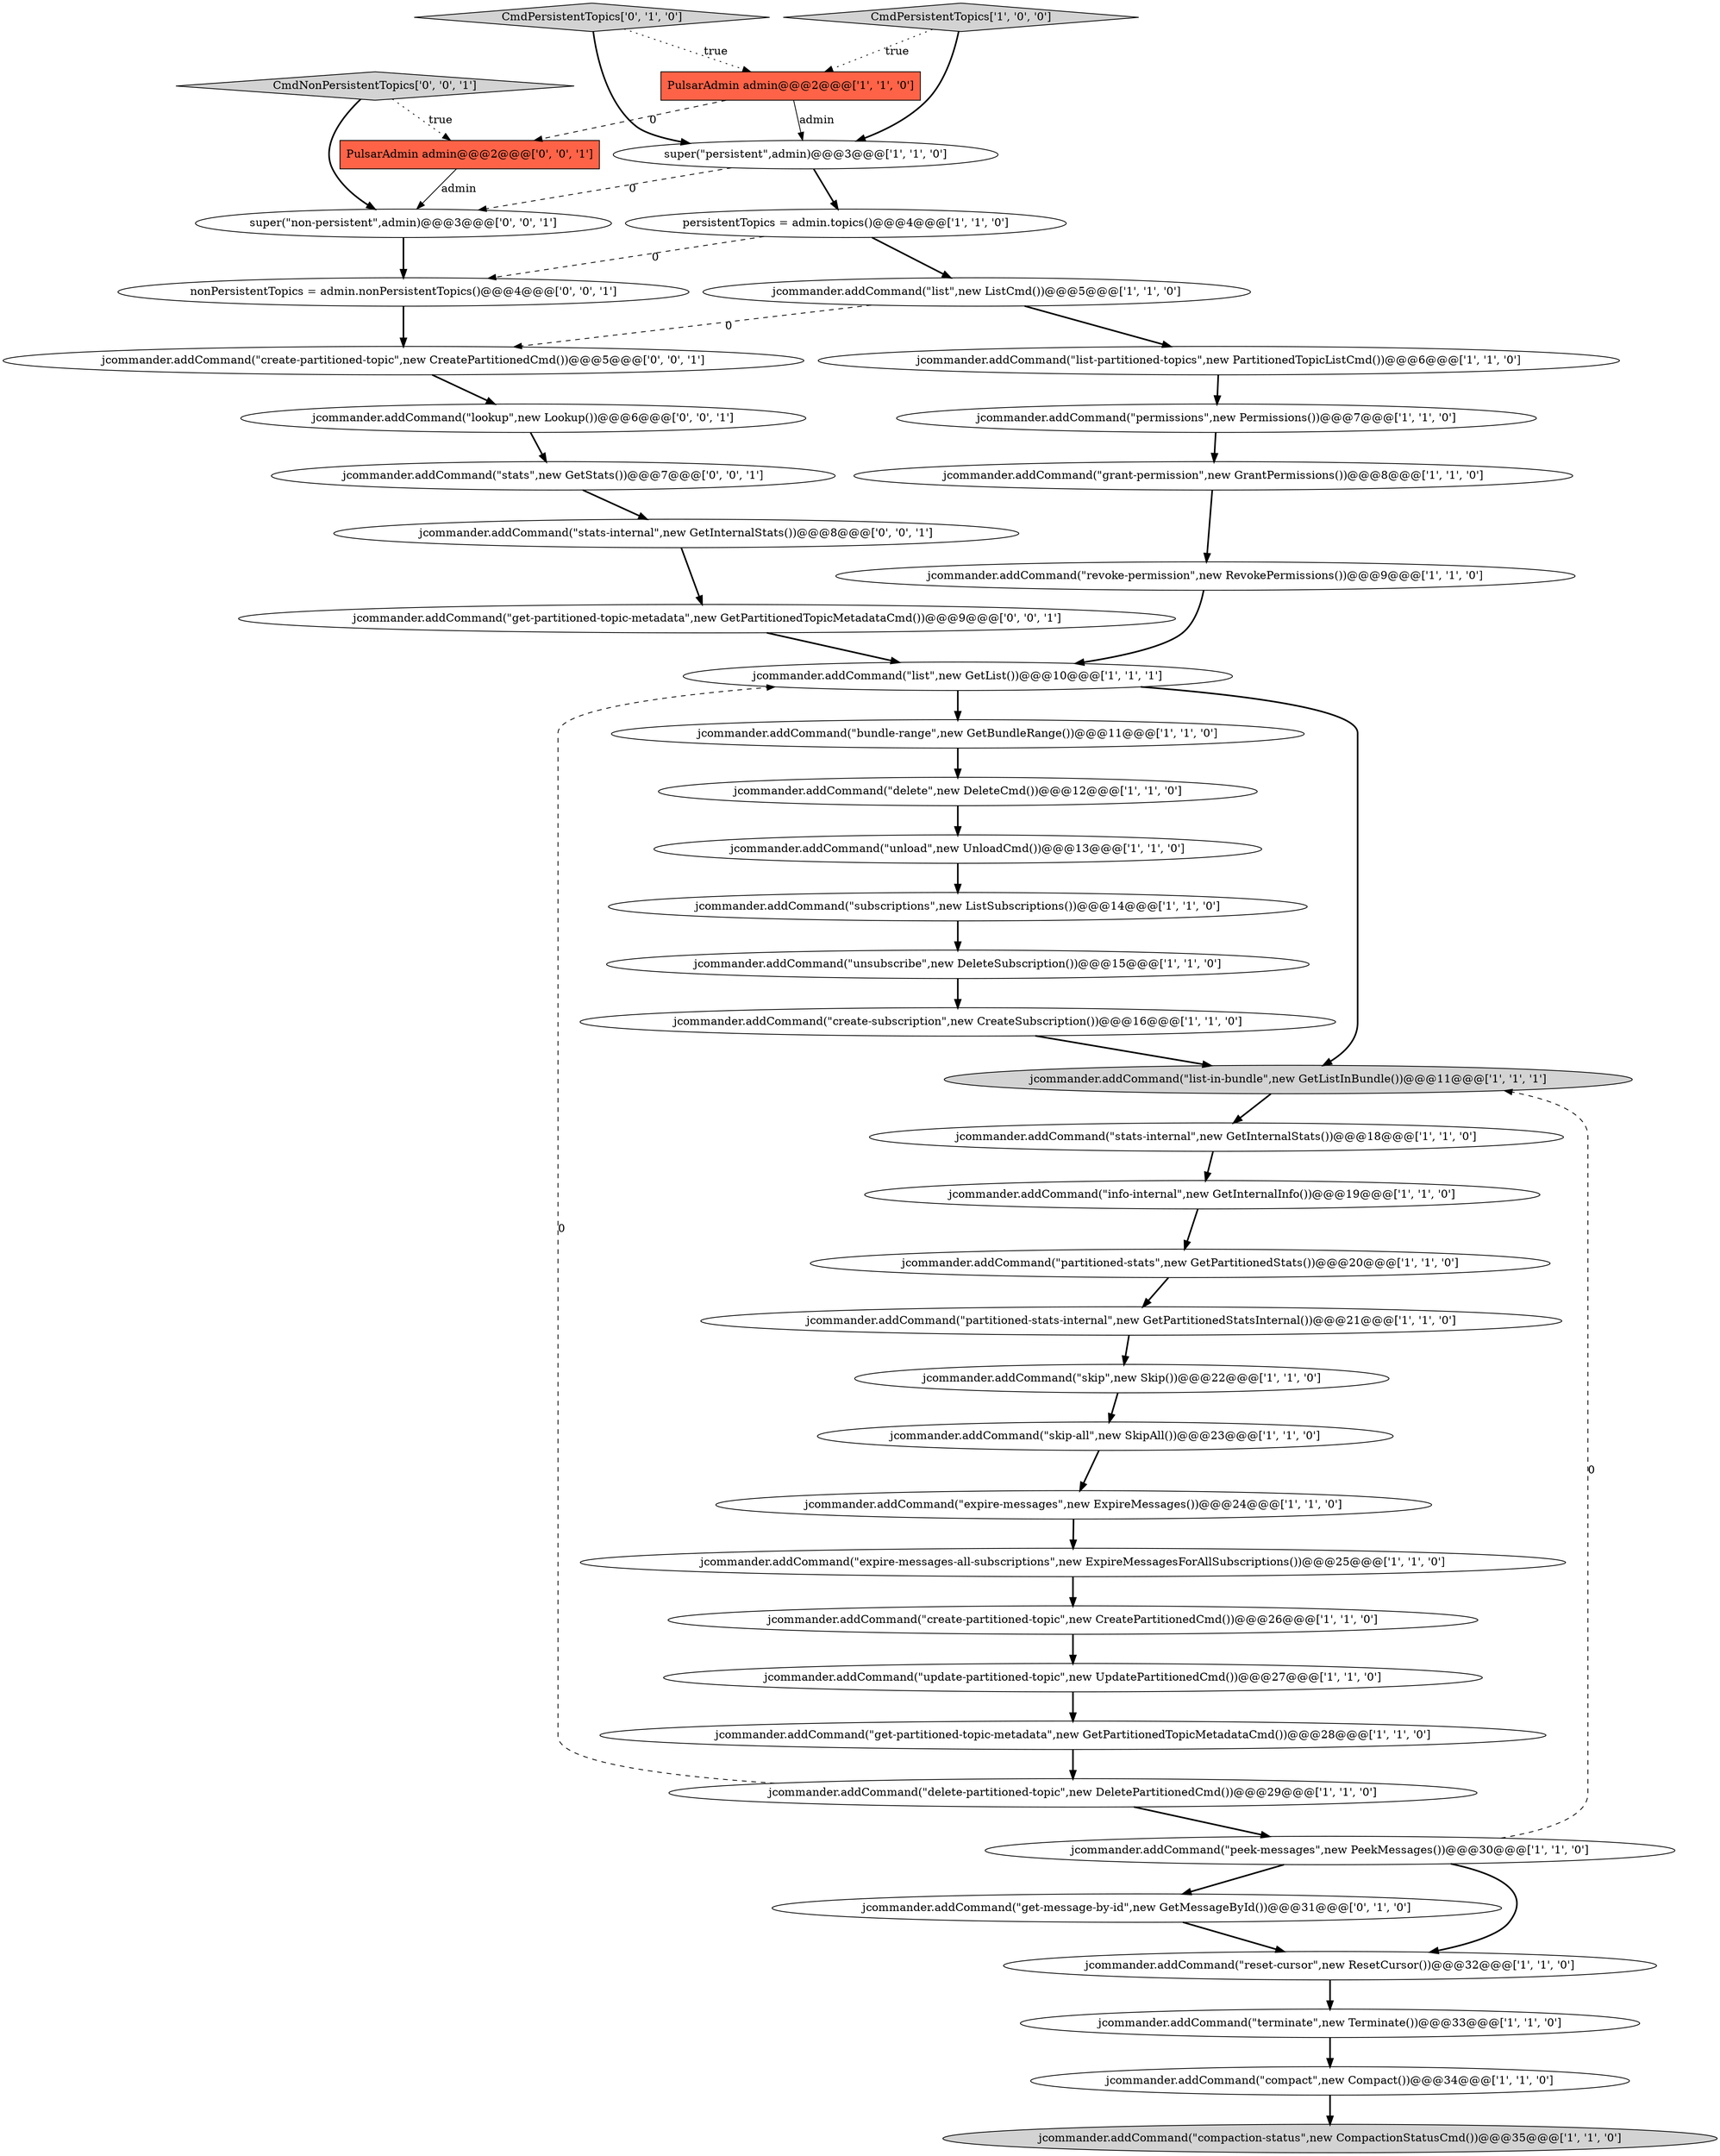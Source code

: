 digraph {
10 [style = filled, label = "jcommander.addCommand(\"list-partitioned-topics\",new PartitionedTopicListCmd())@@@6@@@['1', '1', '0']", fillcolor = white, shape = ellipse image = "AAA0AAABBB1BBB"];
22 [style = filled, label = "jcommander.addCommand(\"grant-permission\",new GrantPermissions())@@@8@@@['1', '1', '0']", fillcolor = white, shape = ellipse image = "AAA0AAABBB1BBB"];
28 [style = filled, label = "jcommander.addCommand(\"terminate\",new Terminate())@@@33@@@['1', '1', '0']", fillcolor = white, shape = ellipse image = "AAA0AAABBB1BBB"];
37 [style = filled, label = "jcommander.addCommand(\"get-partitioned-topic-metadata\",new GetPartitionedTopicMetadataCmd())@@@9@@@['0', '0', '1']", fillcolor = white, shape = ellipse image = "AAA0AAABBB3BBB"];
11 [style = filled, label = "jcommander.addCommand(\"bundle-range\",new GetBundleRange())@@@11@@@['1', '1', '0']", fillcolor = white, shape = ellipse image = "AAA0AAABBB1BBB"];
25 [style = filled, label = "jcommander.addCommand(\"list\",new ListCmd())@@@5@@@['1', '1', '0']", fillcolor = white, shape = ellipse image = "AAA0AAABBB1BBB"];
16 [style = filled, label = "jcommander.addCommand(\"get-partitioned-topic-metadata\",new GetPartitionedTopicMetadataCmd())@@@28@@@['1', '1', '0']", fillcolor = white, shape = ellipse image = "AAA0AAABBB1BBB"];
8 [style = filled, label = "jcommander.addCommand(\"compact\",new Compact())@@@34@@@['1', '1', '0']", fillcolor = white, shape = ellipse image = "AAA0AAABBB1BBB"];
33 [style = filled, label = "jcommander.addCommand(\"partitioned-stats\",new GetPartitionedStats())@@@20@@@['1', '1', '0']", fillcolor = white, shape = ellipse image = "AAA0AAABBB1BBB"];
26 [style = filled, label = "jcommander.addCommand(\"expire-messages\",new ExpireMessages())@@@24@@@['1', '1', '0']", fillcolor = white, shape = ellipse image = "AAA0AAABBB1BBB"];
1 [style = filled, label = "jcommander.addCommand(\"create-partitioned-topic\",new CreatePartitionedCmd())@@@26@@@['1', '1', '0']", fillcolor = white, shape = ellipse image = "AAA0AAABBB1BBB"];
15 [style = filled, label = "jcommander.addCommand(\"skip\",new Skip())@@@22@@@['1', '1', '0']", fillcolor = white, shape = ellipse image = "AAA0AAABBB1BBB"];
5 [style = filled, label = "super(\"persistent\",admin)@@@3@@@['1', '1', '0']", fillcolor = white, shape = ellipse image = "AAA0AAABBB1BBB"];
43 [style = filled, label = "PulsarAdmin admin@@@2@@@['0', '0', '1']", fillcolor = tomato, shape = box image = "AAA0AAABBB3BBB"];
6 [style = filled, label = "jcommander.addCommand(\"subscriptions\",new ListSubscriptions())@@@14@@@['1', '1', '0']", fillcolor = white, shape = ellipse image = "AAA0AAABBB1BBB"];
42 [style = filled, label = "jcommander.addCommand(\"stats\",new GetStats())@@@7@@@['0', '0', '1']", fillcolor = white, shape = ellipse image = "AAA0AAABBB3BBB"];
32 [style = filled, label = "jcommander.addCommand(\"delete-partitioned-topic\",new DeletePartitionedCmd())@@@29@@@['1', '1', '0']", fillcolor = white, shape = ellipse image = "AAA0AAABBB1BBB"];
30 [style = filled, label = "PulsarAdmin admin@@@2@@@['1', '1', '0']", fillcolor = tomato, shape = box image = "AAA0AAABBB1BBB"];
17 [style = filled, label = "jcommander.addCommand(\"create-subscription\",new CreateSubscription())@@@16@@@['1', '1', '0']", fillcolor = white, shape = ellipse image = "AAA0AAABBB1BBB"];
35 [style = filled, label = "CmdPersistentTopics['0', '1', '0']", fillcolor = lightgray, shape = diamond image = "AAA0AAABBB2BBB"];
19 [style = filled, label = "jcommander.addCommand(\"list-in-bundle\",new GetListInBundle())@@@11@@@['1', '1', '1']", fillcolor = lightgray, shape = ellipse image = "AAA0AAABBB1BBB"];
21 [style = filled, label = "jcommander.addCommand(\"delete\",new DeleteCmd())@@@12@@@['1', '1', '0']", fillcolor = white, shape = ellipse image = "AAA0AAABBB1BBB"];
2 [style = filled, label = "CmdPersistentTopics['1', '0', '0']", fillcolor = lightgray, shape = diamond image = "AAA0AAABBB1BBB"];
0 [style = filled, label = "jcommander.addCommand(\"list\",new GetList())@@@10@@@['1', '1', '1']", fillcolor = white, shape = ellipse image = "AAA0AAABBB1BBB"];
12 [style = filled, label = "jcommander.addCommand(\"compaction-status\",new CompactionStatusCmd())@@@35@@@['1', '1', '0']", fillcolor = lightgray, shape = ellipse image = "AAA0AAABBB1BBB"];
3 [style = filled, label = "jcommander.addCommand(\"revoke-permission\",new RevokePermissions())@@@9@@@['1', '1', '0']", fillcolor = white, shape = ellipse image = "AAA0AAABBB1BBB"];
34 [style = filled, label = "jcommander.addCommand(\"get-message-by-id\",new GetMessageById())@@@31@@@['0', '1', '0']", fillcolor = white, shape = ellipse image = "AAA1AAABBB2BBB"];
38 [style = filled, label = "jcommander.addCommand(\"stats-internal\",new GetInternalStats())@@@8@@@['0', '0', '1']", fillcolor = white, shape = ellipse image = "AAA0AAABBB3BBB"];
7 [style = filled, label = "jcommander.addCommand(\"update-partitioned-topic\",new UpdatePartitionedCmd())@@@27@@@['1', '1', '0']", fillcolor = white, shape = ellipse image = "AAA0AAABBB1BBB"];
44 [style = filled, label = "jcommander.addCommand(\"lookup\",new Lookup())@@@6@@@['0', '0', '1']", fillcolor = white, shape = ellipse image = "AAA0AAABBB3BBB"];
9 [style = filled, label = "jcommander.addCommand(\"permissions\",new Permissions())@@@7@@@['1', '1', '0']", fillcolor = white, shape = ellipse image = "AAA0AAABBB1BBB"];
4 [style = filled, label = "jcommander.addCommand(\"reset-cursor\",new ResetCursor())@@@32@@@['1', '1', '0']", fillcolor = white, shape = ellipse image = "AAA0AAABBB1BBB"];
36 [style = filled, label = "nonPersistentTopics = admin.nonPersistentTopics()@@@4@@@['0', '0', '1']", fillcolor = white, shape = ellipse image = "AAA0AAABBB3BBB"];
23 [style = filled, label = "jcommander.addCommand(\"info-internal\",new GetInternalInfo())@@@19@@@['1', '1', '0']", fillcolor = white, shape = ellipse image = "AAA0AAABBB1BBB"];
20 [style = filled, label = "jcommander.addCommand(\"expire-messages-all-subscriptions\",new ExpireMessagesForAllSubscriptions())@@@25@@@['1', '1', '0']", fillcolor = white, shape = ellipse image = "AAA0AAABBB1BBB"];
41 [style = filled, label = "super(\"non-persistent\",admin)@@@3@@@['0', '0', '1']", fillcolor = white, shape = ellipse image = "AAA0AAABBB3BBB"];
13 [style = filled, label = "jcommander.addCommand(\"stats-internal\",new GetInternalStats())@@@18@@@['1', '1', '0']", fillcolor = white, shape = ellipse image = "AAA0AAABBB1BBB"];
24 [style = filled, label = "jcommander.addCommand(\"peek-messages\",new PeekMessages())@@@30@@@['1', '1', '0']", fillcolor = white, shape = ellipse image = "AAA0AAABBB1BBB"];
27 [style = filled, label = "jcommander.addCommand(\"partitioned-stats-internal\",new GetPartitionedStatsInternal())@@@21@@@['1', '1', '0']", fillcolor = white, shape = ellipse image = "AAA0AAABBB1BBB"];
40 [style = filled, label = "jcommander.addCommand(\"create-partitioned-topic\",new CreatePartitionedCmd())@@@5@@@['0', '0', '1']", fillcolor = white, shape = ellipse image = "AAA0AAABBB3BBB"];
31 [style = filled, label = "jcommander.addCommand(\"unload\",new UnloadCmd())@@@13@@@['1', '1', '0']", fillcolor = white, shape = ellipse image = "AAA0AAABBB1BBB"];
39 [style = filled, label = "CmdNonPersistentTopics['0', '0', '1']", fillcolor = lightgray, shape = diamond image = "AAA0AAABBB3BBB"];
14 [style = filled, label = "jcommander.addCommand(\"skip-all\",new SkipAll())@@@23@@@['1', '1', '0']", fillcolor = white, shape = ellipse image = "AAA0AAABBB1BBB"];
18 [style = filled, label = "persistentTopics = admin.topics()@@@4@@@['1', '1', '0']", fillcolor = white, shape = ellipse image = "AAA0AAABBB1BBB"];
29 [style = filled, label = "jcommander.addCommand(\"unsubscribe\",new DeleteSubscription())@@@15@@@['1', '1', '0']", fillcolor = white, shape = ellipse image = "AAA0AAABBB1BBB"];
9->22 [style = bold, label=""];
33->27 [style = bold, label=""];
25->40 [style = dashed, label="0"];
11->21 [style = bold, label=""];
24->34 [style = bold, label=""];
30->43 [style = dashed, label="0"];
8->12 [style = bold, label=""];
44->42 [style = bold, label=""];
10->9 [style = bold, label=""];
25->10 [style = bold, label=""];
13->23 [style = bold, label=""];
17->19 [style = bold, label=""];
22->3 [style = bold, label=""];
30->5 [style = solid, label="admin"];
26->20 [style = bold, label=""];
7->16 [style = bold, label=""];
24->4 [style = bold, label=""];
2->5 [style = bold, label=""];
23->33 [style = bold, label=""];
18->25 [style = bold, label=""];
38->37 [style = bold, label=""];
28->8 [style = bold, label=""];
0->19 [style = bold, label=""];
2->30 [style = dotted, label="true"];
5->41 [style = dashed, label="0"];
27->15 [style = bold, label=""];
41->36 [style = bold, label=""];
42->38 [style = bold, label=""];
14->26 [style = bold, label=""];
0->11 [style = bold, label=""];
20->1 [style = bold, label=""];
19->13 [style = bold, label=""];
32->0 [style = dashed, label="0"];
39->41 [style = bold, label=""];
37->0 [style = bold, label=""];
40->44 [style = bold, label=""];
18->36 [style = dashed, label="0"];
35->5 [style = bold, label=""];
34->4 [style = bold, label=""];
4->28 [style = bold, label=""];
6->29 [style = bold, label=""];
31->6 [style = bold, label=""];
15->14 [style = bold, label=""];
3->0 [style = bold, label=""];
24->19 [style = dashed, label="0"];
29->17 [style = bold, label=""];
39->43 [style = dotted, label="true"];
5->18 [style = bold, label=""];
35->30 [style = dotted, label="true"];
1->7 [style = bold, label=""];
36->40 [style = bold, label=""];
21->31 [style = bold, label=""];
43->41 [style = solid, label="admin"];
16->32 [style = bold, label=""];
32->24 [style = bold, label=""];
}
